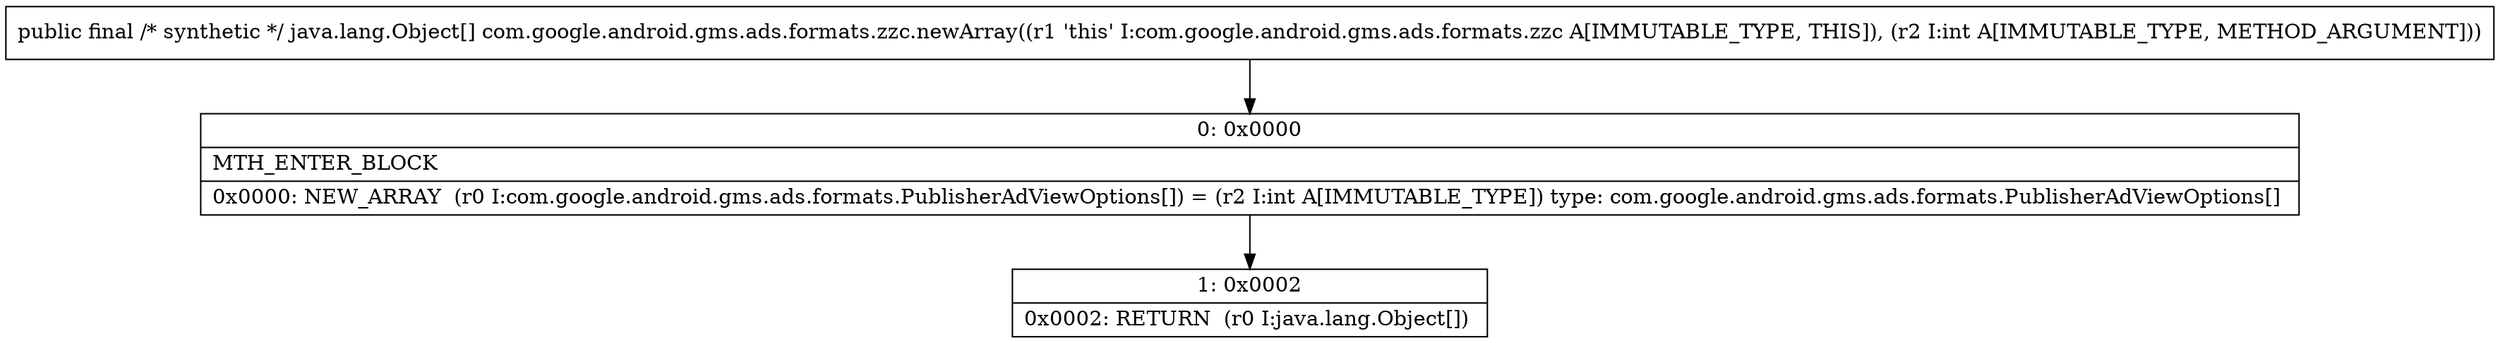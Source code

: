 digraph "CFG forcom.google.android.gms.ads.formats.zzc.newArray(I)[Ljava\/lang\/Object;" {
Node_0 [shape=record,label="{0\:\ 0x0000|MTH_ENTER_BLOCK\l|0x0000: NEW_ARRAY  (r0 I:com.google.android.gms.ads.formats.PublisherAdViewOptions[]) = (r2 I:int A[IMMUTABLE_TYPE]) type: com.google.android.gms.ads.formats.PublisherAdViewOptions[] \l}"];
Node_1 [shape=record,label="{1\:\ 0x0002|0x0002: RETURN  (r0 I:java.lang.Object[]) \l}"];
MethodNode[shape=record,label="{public final \/* synthetic *\/ java.lang.Object[] com.google.android.gms.ads.formats.zzc.newArray((r1 'this' I:com.google.android.gms.ads.formats.zzc A[IMMUTABLE_TYPE, THIS]), (r2 I:int A[IMMUTABLE_TYPE, METHOD_ARGUMENT])) }"];
MethodNode -> Node_0;
Node_0 -> Node_1;
}

